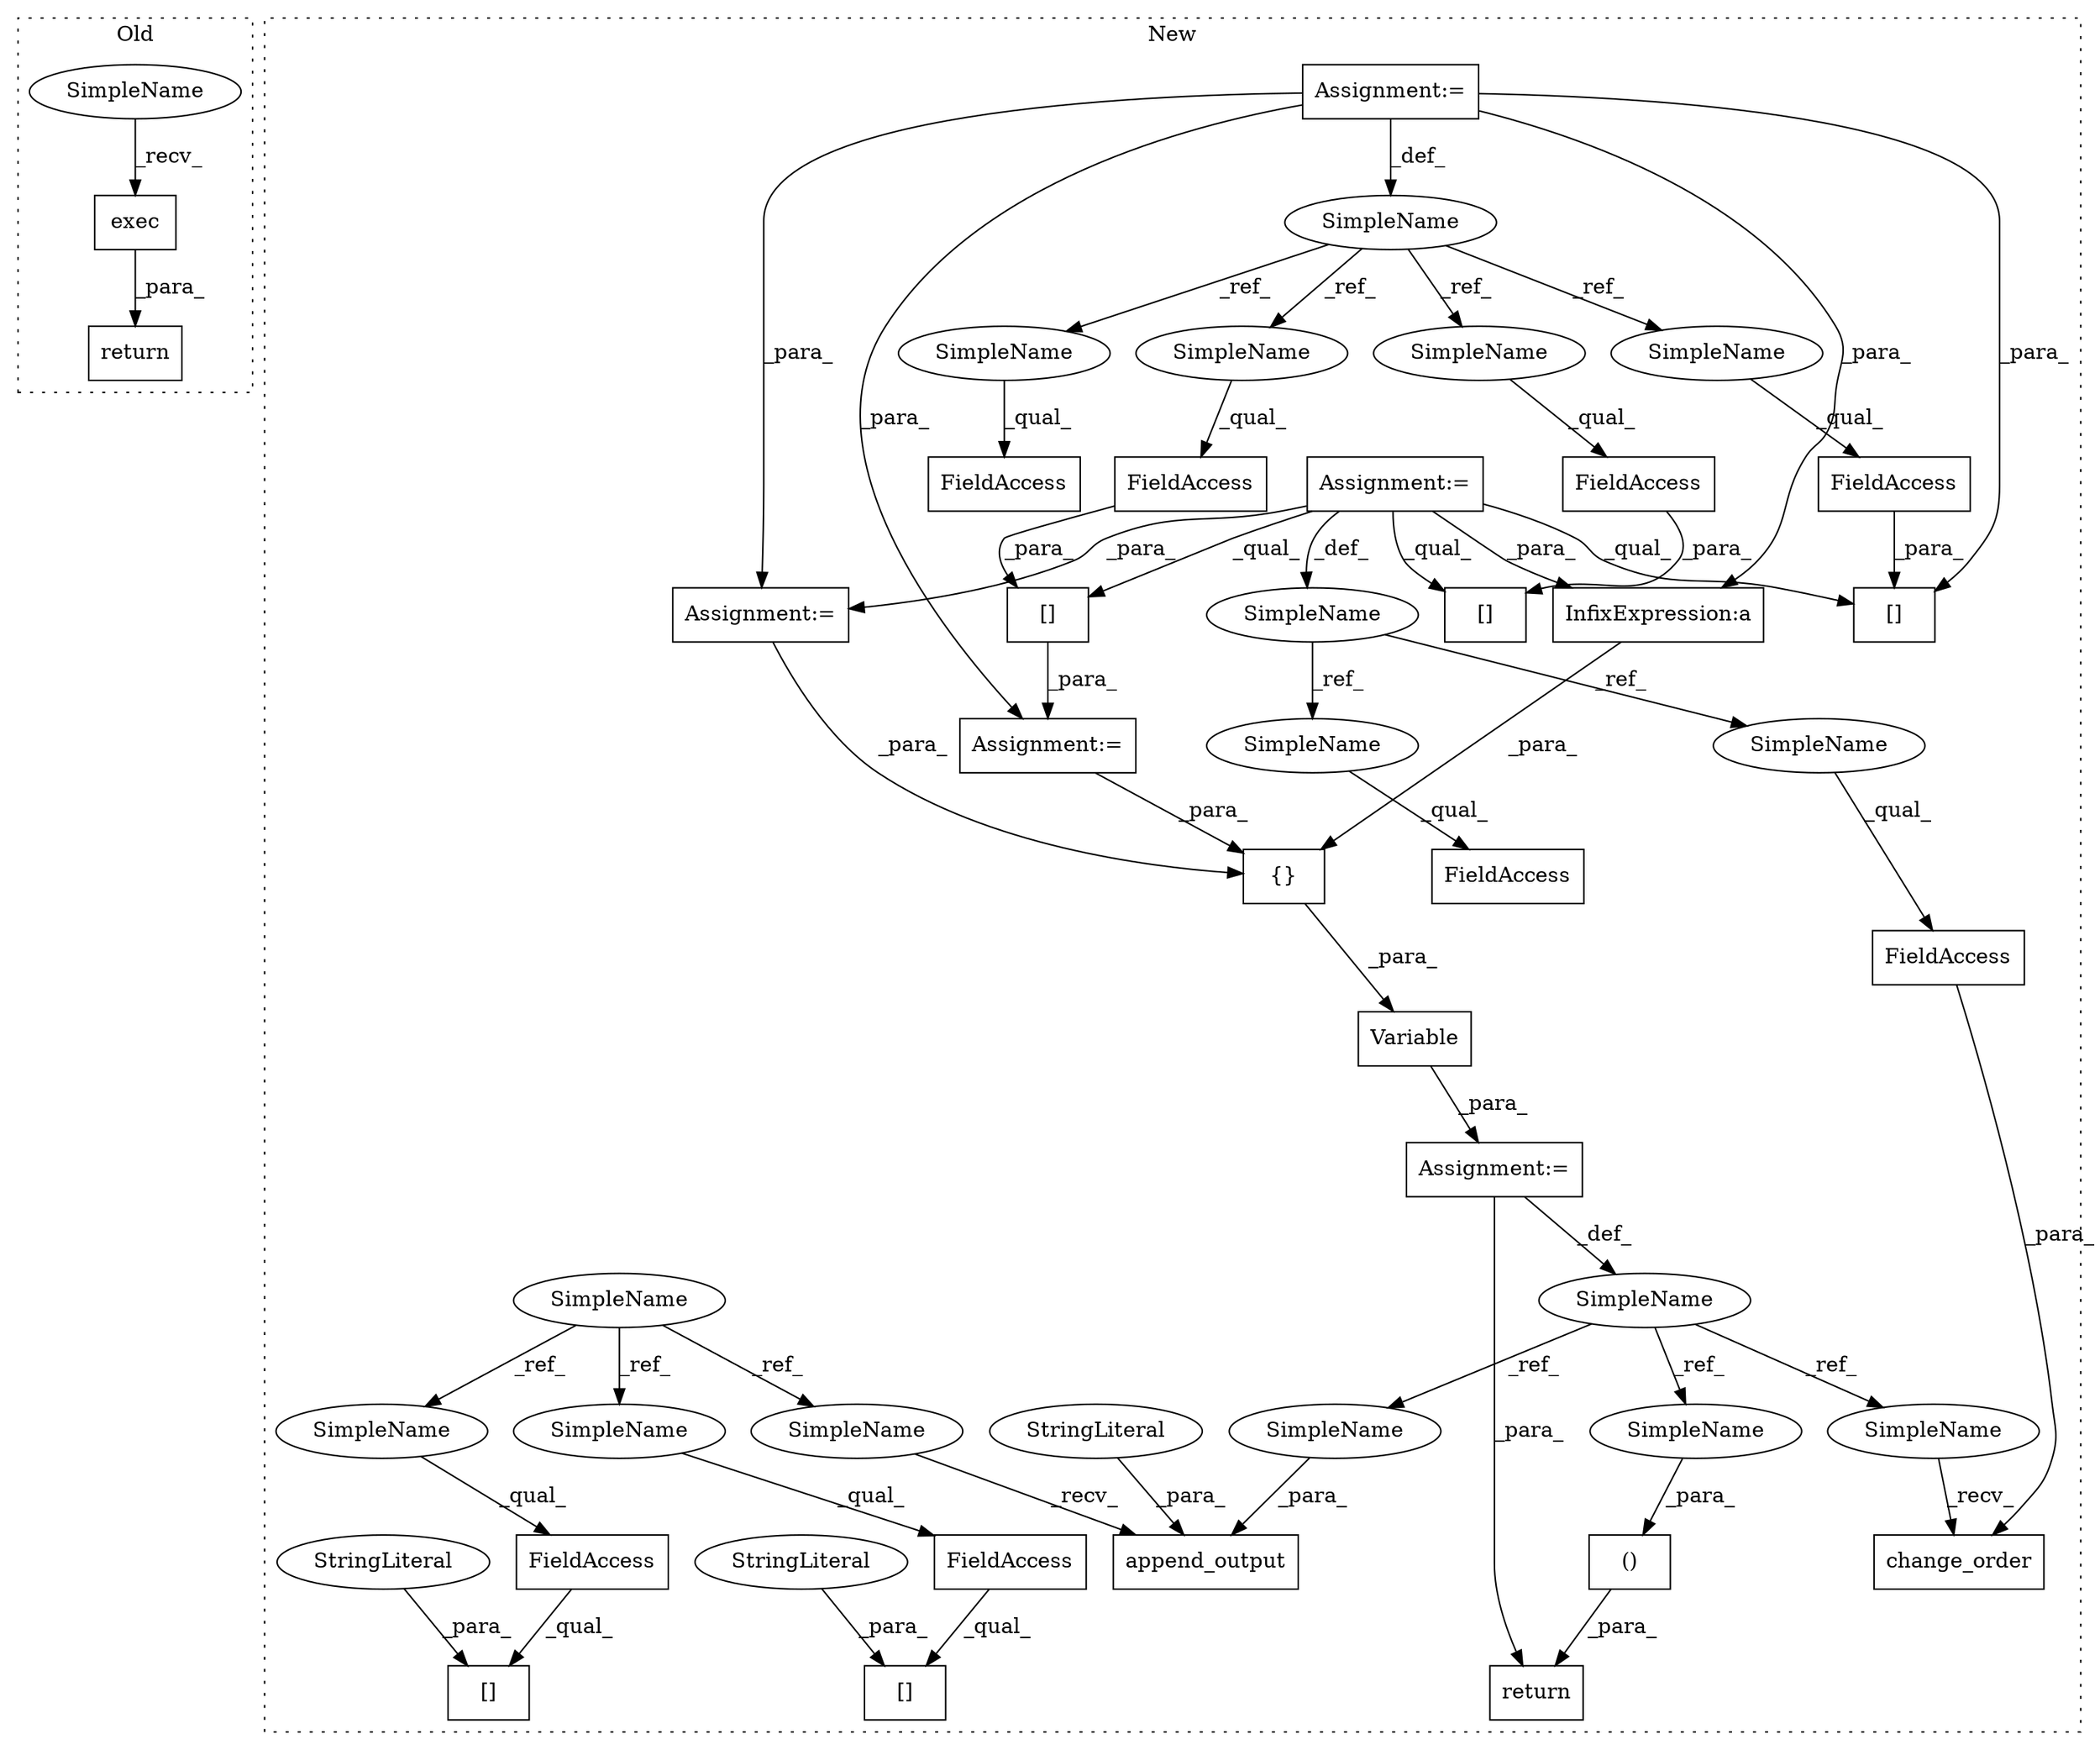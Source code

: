 digraph G {
subgraph cluster0 {
1 [label="exec" a="32" s="562" l="6" shape="box"];
28 [label="return" a="41" s="550" l="7" shape="box"];
47 [label="SimpleName" a="42" s="557" l="4" shape="ellipse"];
label = "Old";
style="dotted";
}
subgraph cluster1 {
2 [label="change_order" a="32" s="1037,1057" l="13,1" shape="box"];
3 [label="{}" a="4" s="1009,1017" l="1,1" shape="box"];
4 [label="()" a="106" s="1137" l="25" shape="box"];
5 [label="Variable" a="32" s="991,1028" l="9,1" shape="box"];
6 [label="append_output" a="32" s="1099,1118" l="14,1" shape="box"];
7 [label="SimpleName" a="42" s="501" l="4" shape="ellipse"];
8 [label="FieldAccess" a="22" s="962" l="15" shape="box"];
9 [label="[]" a="2" s="962,981" l="16,1" shape="box"];
10 [label="FieldAccess" a="22" s="1050" l="7" shape="box"];
11 [label="SimpleName" a="42" s="557" l="1" shape="ellipse"];
12 [label="FieldAccess" a="22" s="886" l="12" shape="box"];
13 [label="FieldAccess" a="22" s="832" l="15" shape="box"];
14 [label="[]" a="2" s="832,851" l="16,1" shape="box"];
15 [label="SimpleName" a="42" s="989" l="1" shape="ellipse"];
16 [label="StringLiteral" a="45" s="1113" l="3" shape="ellipse"];
17 [label="Assignment:=" a="7" s="557" l="1" shape="box"];
18 [label="[]" a="2" s="809,828" l="13,1" shape="box"];
19 [label="FieldAccess" a="22" s="822" l="6" shape="box"];
20 [label="[]" a="2" s="779,798" l="13,1" shape="box"];
21 [label="SimpleName" a="42" s="590" l="4" shape="ellipse"];
22 [label="FieldAccess" a="22" s="792" l="6" shape="box"];
23 [label="FieldAccess" a="22" s="952" l="6" shape="box"];
24 [label="Assignment:=" a="7" s="990" l="1" shape="box"];
25 [label="Assignment:=" a="7" s="778" l="1" shape="box"];
26 [label="Assignment:=" a="7" s="590" l="4" shape="box"];
27 [label="return" a="41" s="1125" l="12" shape="box"];
29 [label="InfixExpression:a" a="27" s="906" l="3" shape="box"];
30 [label="Assignment:=" a="7" s="937" l="1" shape="box"];
31 [label="StringLiteral" a="45" s="848" l="3" shape="ellipse"];
32 [label="StringLiteral" a="45" s="978" l="3" shape="ellipse"];
33 [label="FieldAccess" a="22" s="899" l="6" shape="box"];
34 [label="[]" a="2" s="939,958" l="13,1" shape="box"];
35 [label="SimpleName" a="42" s="1050" l="1" shape="ellipse"];
36 [label="SimpleName" a="42" s="886" l="1" shape="ellipse"];
37 [label="SimpleName" a="42" s="1117" l="1" shape="ellipse"];
38 [label="SimpleName" a="42" s="1161" l="1" shape="ellipse"];
39 [label="SimpleName" a="42" s="1035" l="1" shape="ellipse"];
40 [label="SimpleName" a="42" s="899" l="4" shape="ellipse"];
41 [label="SimpleName" a="42" s="792" l="4" shape="ellipse"];
42 [label="SimpleName" a="42" s="952" l="4" shape="ellipse"];
43 [label="SimpleName" a="42" s="822" l="4" shape="ellipse"];
44 [label="SimpleName" a="42" s="832" l="4" shape="ellipse"];
45 [label="SimpleName" a="42" s="962" l="4" shape="ellipse"];
46 [label="SimpleName" a="42" s="1094" l="4" shape="ellipse"];
label = "New";
style="dotted";
}
1 -> 28 [label="_para_"];
3 -> 5 [label="_para_"];
4 -> 27 [label="_para_"];
5 -> 24 [label="_para_"];
7 -> 46 [label="_ref_"];
7 -> 44 [label="_ref_"];
7 -> 45 [label="_ref_"];
8 -> 9 [label="_qual_"];
10 -> 2 [label="_para_"];
11 -> 36 [label="_ref_"];
11 -> 35 [label="_ref_"];
13 -> 14 [label="_qual_"];
15 -> 39 [label="_ref_"];
15 -> 38 [label="_ref_"];
15 -> 37 [label="_ref_"];
16 -> 6 [label="_para_"];
17 -> 29 [label="_para_"];
17 -> 20 [label="_qual_"];
17 -> 30 [label="_para_"];
17 -> 34 [label="_qual_"];
17 -> 11 [label="_def_"];
17 -> 18 [label="_qual_"];
19 -> 18 [label="_para_"];
20 -> 25 [label="_para_"];
21 -> 40 [label="_ref_"];
21 -> 41 [label="_ref_"];
21 -> 43 [label="_ref_"];
21 -> 42 [label="_ref_"];
22 -> 20 [label="_para_"];
23 -> 34 [label="_para_"];
24 -> 27 [label="_para_"];
24 -> 15 [label="_def_"];
25 -> 3 [label="_para_"];
26 -> 25 [label="_para_"];
26 -> 30 [label="_para_"];
26 -> 21 [label="_def_"];
26 -> 29 [label="_para_"];
26 -> 34 [label="_para_"];
29 -> 3 [label="_para_"];
30 -> 3 [label="_para_"];
31 -> 14 [label="_para_"];
32 -> 9 [label="_para_"];
35 -> 10 [label="_qual_"];
36 -> 12 [label="_qual_"];
37 -> 6 [label="_para_"];
38 -> 4 [label="_para_"];
39 -> 2 [label="_recv_"];
40 -> 33 [label="_qual_"];
41 -> 22 [label="_qual_"];
42 -> 23 [label="_qual_"];
43 -> 19 [label="_qual_"];
44 -> 13 [label="_qual_"];
45 -> 8 [label="_qual_"];
46 -> 6 [label="_recv_"];
47 -> 1 [label="_recv_"];
}